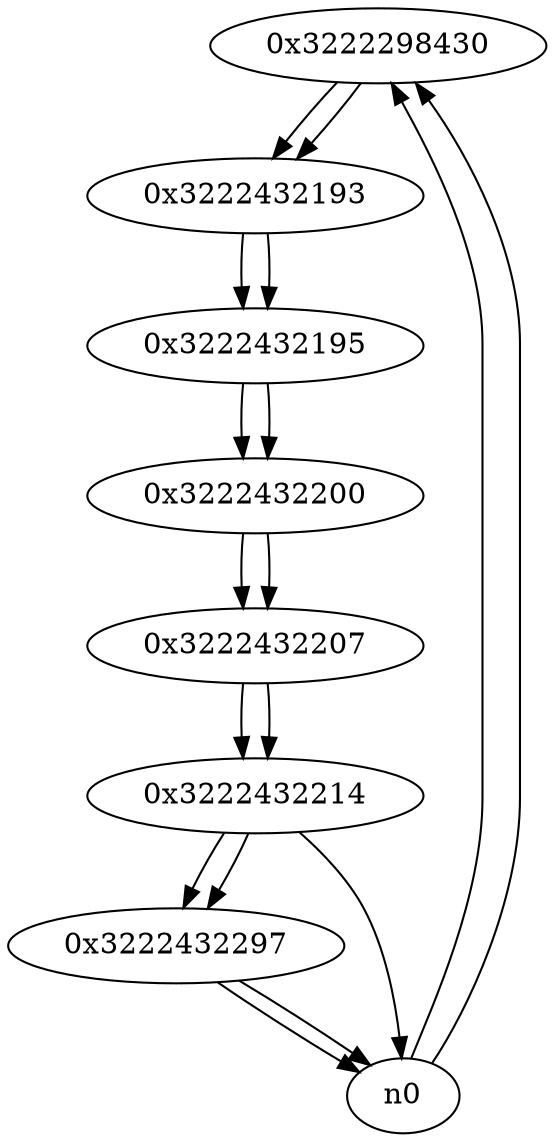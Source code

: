 digraph G{
/* nodes */
  n1 [label="0x3222298430"]
  n2 [label="0x3222432193"]
  n3 [label="0x3222432195"]
  n4 [label="0x3222432200"]
  n5 [label="0x3222432207"]
  n6 [label="0x3222432214"]
  n7 [label="0x3222432297"]
/* edges */
n1 -> n2;
n0 -> n1;
n0 -> n1;
n2 -> n3;
n1 -> n2;
n3 -> n4;
n2 -> n3;
n4 -> n5;
n3 -> n4;
n5 -> n6;
n4 -> n5;
n6 -> n7;
n6 -> n0;
n5 -> n6;
n7 -> n0;
n7 -> n0;
n6 -> n7;
}

